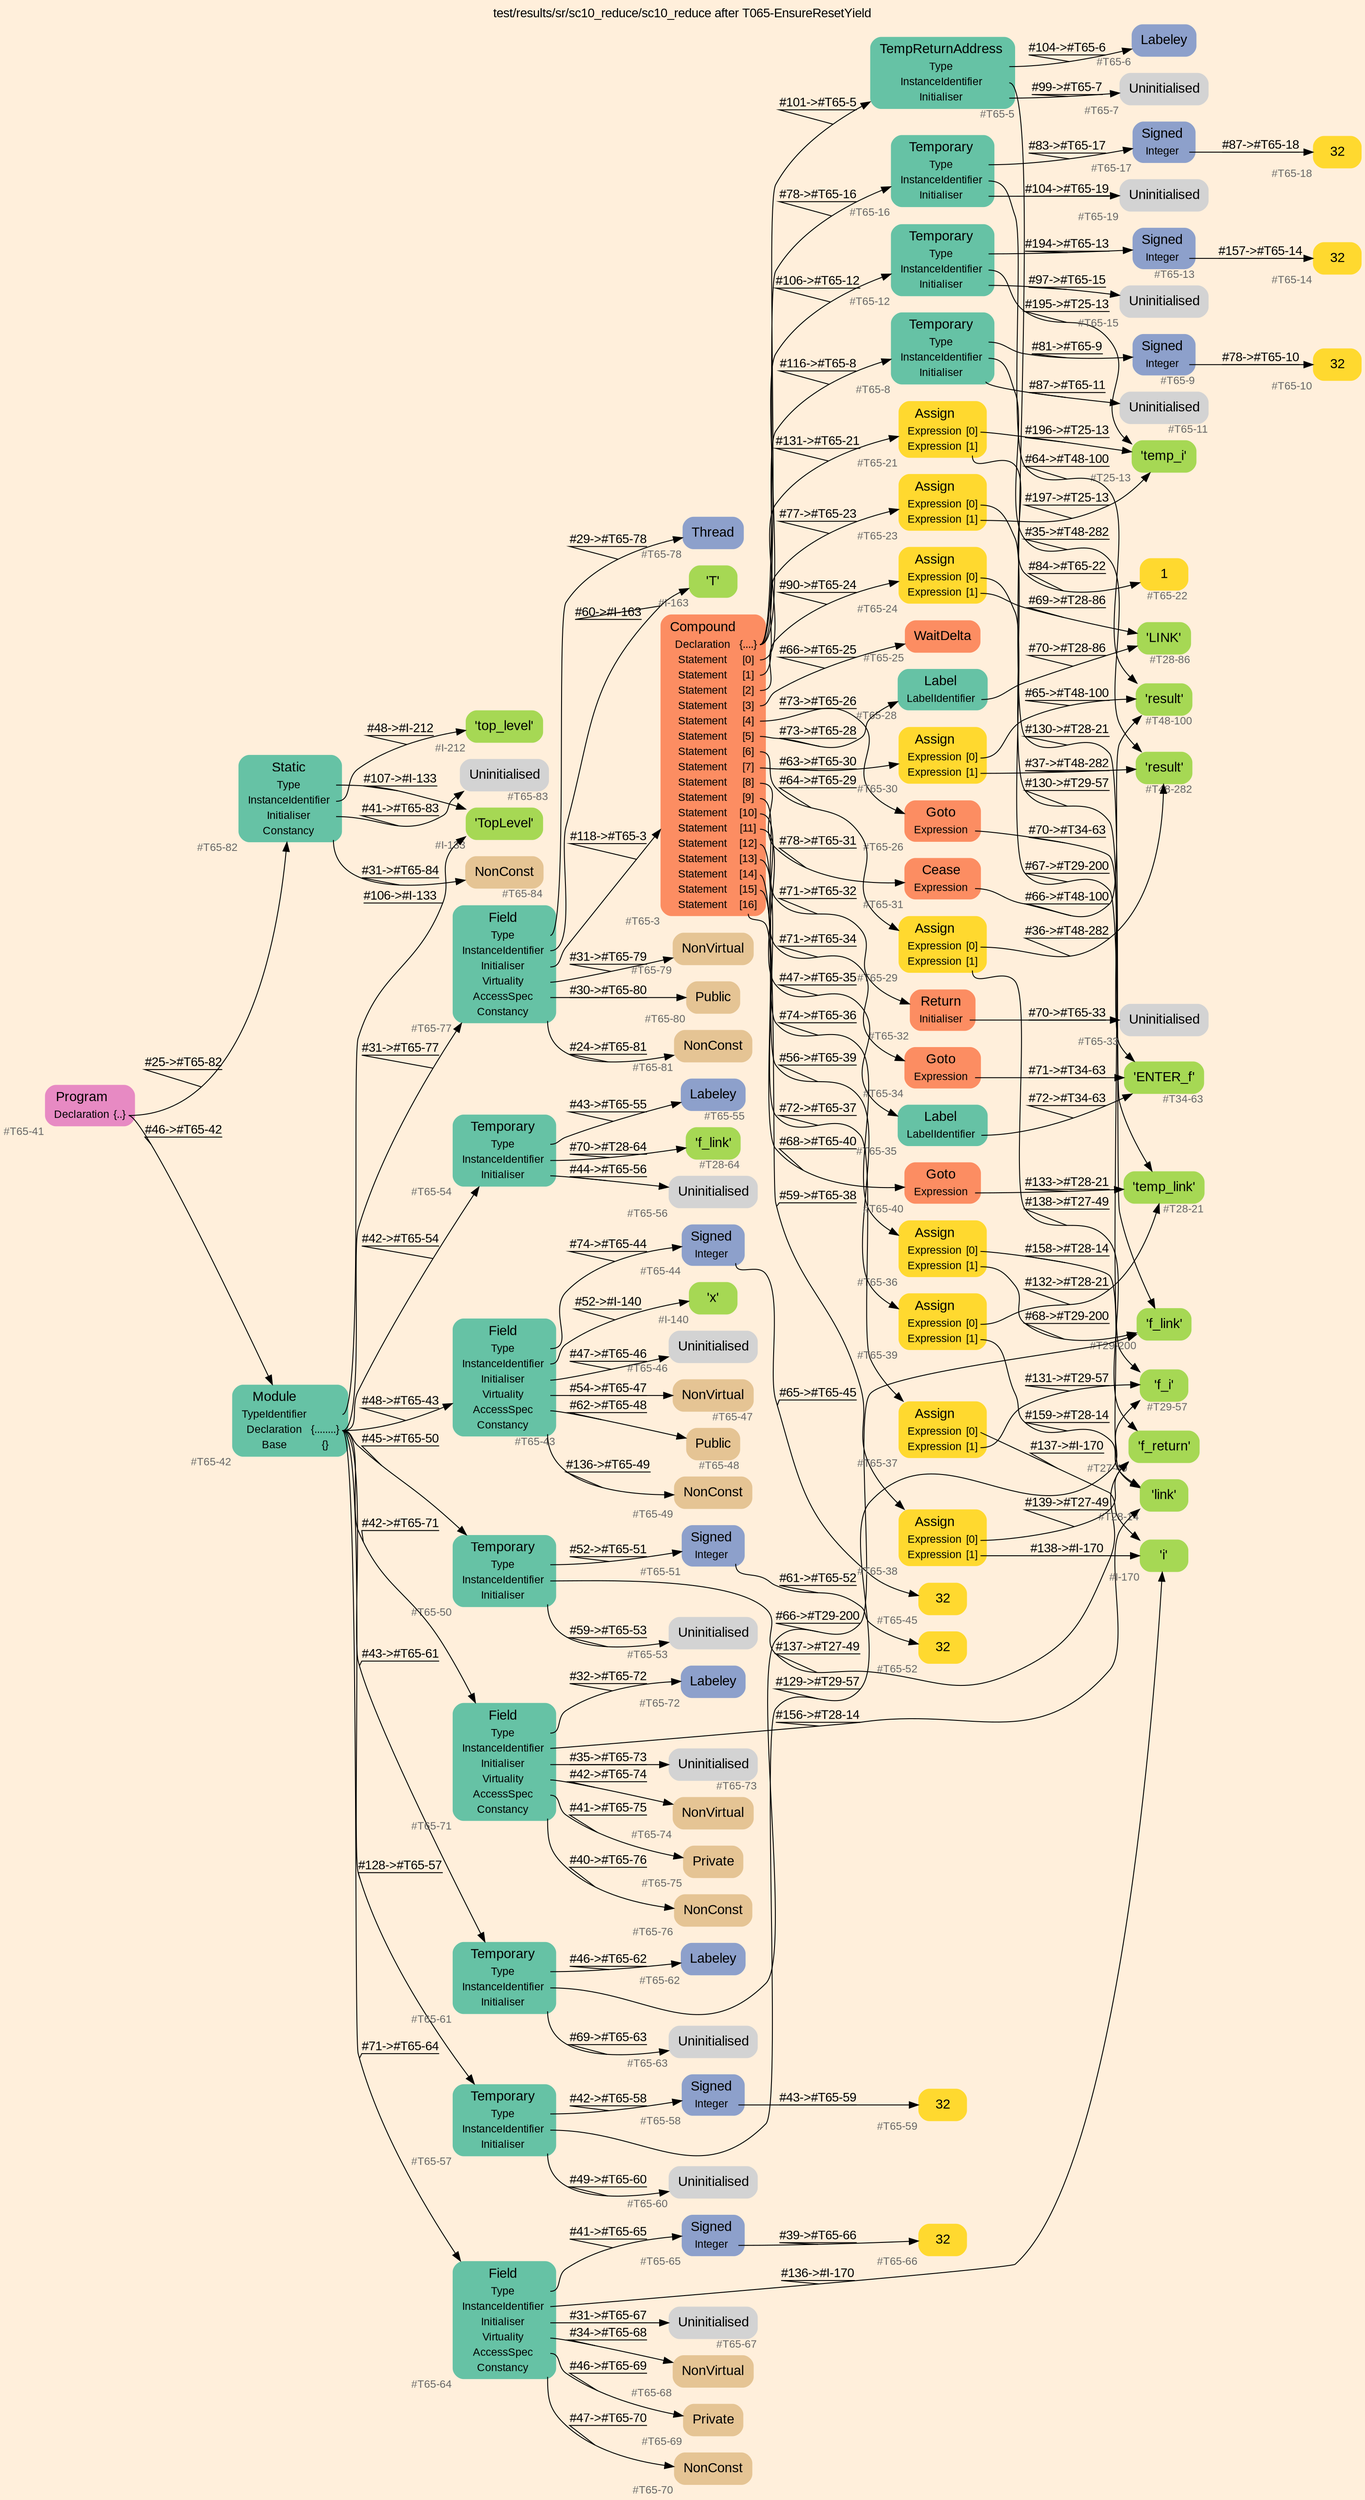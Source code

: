 digraph "test/results/sr/sc10_reduce/sc10_reduce after T065-EnsureResetYield" {
label = "test/results/sr/sc10_reduce/sc10_reduce after T065-EnsureResetYield"
labelloc = t
graph [
    rankdir = "LR"
    ranksep = 0.3
    bgcolor = antiquewhite1
    color = black
    fontcolor = black
    fontname = "Arial"
];
node [
    fontname = "Arial"
];
edge [
    fontname = "Arial"
];

// -------------------- node figure --------------------
// -------- block #T65-41 ----------
"#T65-41" [
    fillcolor = "/set28/4"
    xlabel = "#T65-41"
    fontsize = "12"
    fontcolor = grey40
    shape = "plaintext"
    label = <<TABLE BORDER="0" CELLBORDER="0" CELLSPACING="0">
     <TR><TD><FONT COLOR="black" POINT-SIZE="15">Program</FONT></TD></TR>
     <TR><TD><FONT COLOR="black" POINT-SIZE="12">Declaration</FONT></TD><TD PORT="port0"><FONT COLOR="black" POINT-SIZE="12">{..}</FONT></TD></TR>
    </TABLE>>
    style = "rounded,filled"
];

// -------- block #T65-42 ----------
"#T65-42" [
    fillcolor = "/set28/1"
    xlabel = "#T65-42"
    fontsize = "12"
    fontcolor = grey40
    shape = "plaintext"
    label = <<TABLE BORDER="0" CELLBORDER="0" CELLSPACING="0">
     <TR><TD><FONT COLOR="black" POINT-SIZE="15">Module</FONT></TD></TR>
     <TR><TD><FONT COLOR="black" POINT-SIZE="12">TypeIdentifier</FONT></TD><TD PORT="port0"></TD></TR>
     <TR><TD><FONT COLOR="black" POINT-SIZE="12">Declaration</FONT></TD><TD PORT="port1"><FONT COLOR="black" POINT-SIZE="12">{........}</FONT></TD></TR>
     <TR><TD><FONT COLOR="black" POINT-SIZE="12">Base</FONT></TD><TD PORT="port2"><FONT COLOR="black" POINT-SIZE="12">{}</FONT></TD></TR>
    </TABLE>>
    style = "rounded,filled"
];

// -------- block #I-133 ----------
"#I-133" [
    fillcolor = "/set28/5"
    xlabel = "#I-133"
    fontsize = "12"
    fontcolor = grey40
    shape = "plaintext"
    label = <<TABLE BORDER="0" CELLBORDER="0" CELLSPACING="0">
     <TR><TD><FONT COLOR="black" POINT-SIZE="15">'TopLevel'</FONT></TD></TR>
    </TABLE>>
    style = "rounded,filled"
];

// -------- block #T65-43 ----------
"#T65-43" [
    fillcolor = "/set28/1"
    xlabel = "#T65-43"
    fontsize = "12"
    fontcolor = grey40
    shape = "plaintext"
    label = <<TABLE BORDER="0" CELLBORDER="0" CELLSPACING="0">
     <TR><TD><FONT COLOR="black" POINT-SIZE="15">Field</FONT></TD></TR>
     <TR><TD><FONT COLOR="black" POINT-SIZE="12">Type</FONT></TD><TD PORT="port0"></TD></TR>
     <TR><TD><FONT COLOR="black" POINT-SIZE="12">InstanceIdentifier</FONT></TD><TD PORT="port1"></TD></TR>
     <TR><TD><FONT COLOR="black" POINT-SIZE="12">Initialiser</FONT></TD><TD PORT="port2"></TD></TR>
     <TR><TD><FONT COLOR="black" POINT-SIZE="12">Virtuality</FONT></TD><TD PORT="port3"></TD></TR>
     <TR><TD><FONT COLOR="black" POINT-SIZE="12">AccessSpec</FONT></TD><TD PORT="port4"></TD></TR>
     <TR><TD><FONT COLOR="black" POINT-SIZE="12">Constancy</FONT></TD><TD PORT="port5"></TD></TR>
    </TABLE>>
    style = "rounded,filled"
];

// -------- block #T65-44 ----------
"#T65-44" [
    fillcolor = "/set28/3"
    xlabel = "#T65-44"
    fontsize = "12"
    fontcolor = grey40
    shape = "plaintext"
    label = <<TABLE BORDER="0" CELLBORDER="0" CELLSPACING="0">
     <TR><TD><FONT COLOR="black" POINT-SIZE="15">Signed</FONT></TD></TR>
     <TR><TD><FONT COLOR="black" POINT-SIZE="12">Integer</FONT></TD><TD PORT="port0"></TD></TR>
    </TABLE>>
    style = "rounded,filled"
];

// -------- block #T65-45 ----------
"#T65-45" [
    fillcolor = "/set28/6"
    xlabel = "#T65-45"
    fontsize = "12"
    fontcolor = grey40
    shape = "plaintext"
    label = <<TABLE BORDER="0" CELLBORDER="0" CELLSPACING="0">
     <TR><TD><FONT COLOR="black" POINT-SIZE="15">32</FONT></TD></TR>
    </TABLE>>
    style = "rounded,filled"
];

// -------- block #I-140 ----------
"#I-140" [
    fillcolor = "/set28/5"
    xlabel = "#I-140"
    fontsize = "12"
    fontcolor = grey40
    shape = "plaintext"
    label = <<TABLE BORDER="0" CELLBORDER="0" CELLSPACING="0">
     <TR><TD><FONT COLOR="black" POINT-SIZE="15">'x'</FONT></TD></TR>
    </TABLE>>
    style = "rounded,filled"
];

// -------- block #T65-46 ----------
"#T65-46" [
    xlabel = "#T65-46"
    fontsize = "12"
    fontcolor = grey40
    shape = "plaintext"
    label = <<TABLE BORDER="0" CELLBORDER="0" CELLSPACING="0">
     <TR><TD><FONT COLOR="black" POINT-SIZE="15">Uninitialised</FONT></TD></TR>
    </TABLE>>
    style = "rounded,filled"
];

// -------- block #T65-47 ----------
"#T65-47" [
    fillcolor = "/set28/7"
    xlabel = "#T65-47"
    fontsize = "12"
    fontcolor = grey40
    shape = "plaintext"
    label = <<TABLE BORDER="0" CELLBORDER="0" CELLSPACING="0">
     <TR><TD><FONT COLOR="black" POINT-SIZE="15">NonVirtual</FONT></TD></TR>
    </TABLE>>
    style = "rounded,filled"
];

// -------- block #T65-48 ----------
"#T65-48" [
    fillcolor = "/set28/7"
    xlabel = "#T65-48"
    fontsize = "12"
    fontcolor = grey40
    shape = "plaintext"
    label = <<TABLE BORDER="0" CELLBORDER="0" CELLSPACING="0">
     <TR><TD><FONT COLOR="black" POINT-SIZE="15">Public</FONT></TD></TR>
    </TABLE>>
    style = "rounded,filled"
];

// -------- block #T65-49 ----------
"#T65-49" [
    fillcolor = "/set28/7"
    xlabel = "#T65-49"
    fontsize = "12"
    fontcolor = grey40
    shape = "plaintext"
    label = <<TABLE BORDER="0" CELLBORDER="0" CELLSPACING="0">
     <TR><TD><FONT COLOR="black" POINT-SIZE="15">NonConst</FONT></TD></TR>
    </TABLE>>
    style = "rounded,filled"
];

// -------- block #T65-50 ----------
"#T65-50" [
    fillcolor = "/set28/1"
    xlabel = "#T65-50"
    fontsize = "12"
    fontcolor = grey40
    shape = "plaintext"
    label = <<TABLE BORDER="0" CELLBORDER="0" CELLSPACING="0">
     <TR><TD><FONT COLOR="black" POINT-SIZE="15">Temporary</FONT></TD></TR>
     <TR><TD><FONT COLOR="black" POINT-SIZE="12">Type</FONT></TD><TD PORT="port0"></TD></TR>
     <TR><TD><FONT COLOR="black" POINT-SIZE="12">InstanceIdentifier</FONT></TD><TD PORT="port1"></TD></TR>
     <TR><TD><FONT COLOR="black" POINT-SIZE="12">Initialiser</FONT></TD><TD PORT="port2"></TD></TR>
    </TABLE>>
    style = "rounded,filled"
];

// -------- block #T65-51 ----------
"#T65-51" [
    fillcolor = "/set28/3"
    xlabel = "#T65-51"
    fontsize = "12"
    fontcolor = grey40
    shape = "plaintext"
    label = <<TABLE BORDER="0" CELLBORDER="0" CELLSPACING="0">
     <TR><TD><FONT COLOR="black" POINT-SIZE="15">Signed</FONT></TD></TR>
     <TR><TD><FONT COLOR="black" POINT-SIZE="12">Integer</FONT></TD><TD PORT="port0"></TD></TR>
    </TABLE>>
    style = "rounded,filled"
];

// -------- block #T65-52 ----------
"#T65-52" [
    fillcolor = "/set28/6"
    xlabel = "#T65-52"
    fontsize = "12"
    fontcolor = grey40
    shape = "plaintext"
    label = <<TABLE BORDER="0" CELLBORDER="0" CELLSPACING="0">
     <TR><TD><FONT COLOR="black" POINT-SIZE="15">32</FONT></TD></TR>
    </TABLE>>
    style = "rounded,filled"
];

// -------- block #T27-49 ----------
"#T27-49" [
    fillcolor = "/set28/5"
    xlabel = "#T27-49"
    fontsize = "12"
    fontcolor = grey40
    shape = "plaintext"
    label = <<TABLE BORDER="0" CELLBORDER="0" CELLSPACING="0">
     <TR><TD><FONT COLOR="black" POINT-SIZE="15">'f_return'</FONT></TD></TR>
    </TABLE>>
    style = "rounded,filled"
];

// -------- block #T65-53 ----------
"#T65-53" [
    xlabel = "#T65-53"
    fontsize = "12"
    fontcolor = grey40
    shape = "plaintext"
    label = <<TABLE BORDER="0" CELLBORDER="0" CELLSPACING="0">
     <TR><TD><FONT COLOR="black" POINT-SIZE="15">Uninitialised</FONT></TD></TR>
    </TABLE>>
    style = "rounded,filled"
];

// -------- block #T65-54 ----------
"#T65-54" [
    fillcolor = "/set28/1"
    xlabel = "#T65-54"
    fontsize = "12"
    fontcolor = grey40
    shape = "plaintext"
    label = <<TABLE BORDER="0" CELLBORDER="0" CELLSPACING="0">
     <TR><TD><FONT COLOR="black" POINT-SIZE="15">Temporary</FONT></TD></TR>
     <TR><TD><FONT COLOR="black" POINT-SIZE="12">Type</FONT></TD><TD PORT="port0"></TD></TR>
     <TR><TD><FONT COLOR="black" POINT-SIZE="12">InstanceIdentifier</FONT></TD><TD PORT="port1"></TD></TR>
     <TR><TD><FONT COLOR="black" POINT-SIZE="12">Initialiser</FONT></TD><TD PORT="port2"></TD></TR>
    </TABLE>>
    style = "rounded,filled"
];

// -------- block #T65-55 ----------
"#T65-55" [
    fillcolor = "/set28/3"
    xlabel = "#T65-55"
    fontsize = "12"
    fontcolor = grey40
    shape = "plaintext"
    label = <<TABLE BORDER="0" CELLBORDER="0" CELLSPACING="0">
     <TR><TD><FONT COLOR="black" POINT-SIZE="15">Labeley</FONT></TD></TR>
    </TABLE>>
    style = "rounded,filled"
];

// -------- block #T28-64 ----------
"#T28-64" [
    fillcolor = "/set28/5"
    xlabel = "#T28-64"
    fontsize = "12"
    fontcolor = grey40
    shape = "plaintext"
    label = <<TABLE BORDER="0" CELLBORDER="0" CELLSPACING="0">
     <TR><TD><FONT COLOR="black" POINT-SIZE="15">'f_link'</FONT></TD></TR>
    </TABLE>>
    style = "rounded,filled"
];

// -------- block #T65-56 ----------
"#T65-56" [
    xlabel = "#T65-56"
    fontsize = "12"
    fontcolor = grey40
    shape = "plaintext"
    label = <<TABLE BORDER="0" CELLBORDER="0" CELLSPACING="0">
     <TR><TD><FONT COLOR="black" POINT-SIZE="15">Uninitialised</FONT></TD></TR>
    </TABLE>>
    style = "rounded,filled"
];

// -------- block #T65-57 ----------
"#T65-57" [
    fillcolor = "/set28/1"
    xlabel = "#T65-57"
    fontsize = "12"
    fontcolor = grey40
    shape = "plaintext"
    label = <<TABLE BORDER="0" CELLBORDER="0" CELLSPACING="0">
     <TR><TD><FONT COLOR="black" POINT-SIZE="15">Temporary</FONT></TD></TR>
     <TR><TD><FONT COLOR="black" POINT-SIZE="12">Type</FONT></TD><TD PORT="port0"></TD></TR>
     <TR><TD><FONT COLOR="black" POINT-SIZE="12">InstanceIdentifier</FONT></TD><TD PORT="port1"></TD></TR>
     <TR><TD><FONT COLOR="black" POINT-SIZE="12">Initialiser</FONT></TD><TD PORT="port2"></TD></TR>
    </TABLE>>
    style = "rounded,filled"
];

// -------- block #T65-58 ----------
"#T65-58" [
    fillcolor = "/set28/3"
    xlabel = "#T65-58"
    fontsize = "12"
    fontcolor = grey40
    shape = "plaintext"
    label = <<TABLE BORDER="0" CELLBORDER="0" CELLSPACING="0">
     <TR><TD><FONT COLOR="black" POINT-SIZE="15">Signed</FONT></TD></TR>
     <TR><TD><FONT COLOR="black" POINT-SIZE="12">Integer</FONT></TD><TD PORT="port0"></TD></TR>
    </TABLE>>
    style = "rounded,filled"
];

// -------- block #T65-59 ----------
"#T65-59" [
    fillcolor = "/set28/6"
    xlabel = "#T65-59"
    fontsize = "12"
    fontcolor = grey40
    shape = "plaintext"
    label = <<TABLE BORDER="0" CELLBORDER="0" CELLSPACING="0">
     <TR><TD><FONT COLOR="black" POINT-SIZE="15">32</FONT></TD></TR>
    </TABLE>>
    style = "rounded,filled"
];

// -------- block #T29-57 ----------
"#T29-57" [
    fillcolor = "/set28/5"
    xlabel = "#T29-57"
    fontsize = "12"
    fontcolor = grey40
    shape = "plaintext"
    label = <<TABLE BORDER="0" CELLBORDER="0" CELLSPACING="0">
     <TR><TD><FONT COLOR="black" POINT-SIZE="15">'f_i'</FONT></TD></TR>
    </TABLE>>
    style = "rounded,filled"
];

// -------- block #T65-60 ----------
"#T65-60" [
    xlabel = "#T65-60"
    fontsize = "12"
    fontcolor = grey40
    shape = "plaintext"
    label = <<TABLE BORDER="0" CELLBORDER="0" CELLSPACING="0">
     <TR><TD><FONT COLOR="black" POINT-SIZE="15">Uninitialised</FONT></TD></TR>
    </TABLE>>
    style = "rounded,filled"
];

// -------- block #T65-61 ----------
"#T65-61" [
    fillcolor = "/set28/1"
    xlabel = "#T65-61"
    fontsize = "12"
    fontcolor = grey40
    shape = "plaintext"
    label = <<TABLE BORDER="0" CELLBORDER="0" CELLSPACING="0">
     <TR><TD><FONT COLOR="black" POINT-SIZE="15">Temporary</FONT></TD></TR>
     <TR><TD><FONT COLOR="black" POINT-SIZE="12">Type</FONT></TD><TD PORT="port0"></TD></TR>
     <TR><TD><FONT COLOR="black" POINT-SIZE="12">InstanceIdentifier</FONT></TD><TD PORT="port1"></TD></TR>
     <TR><TD><FONT COLOR="black" POINT-SIZE="12">Initialiser</FONT></TD><TD PORT="port2"></TD></TR>
    </TABLE>>
    style = "rounded,filled"
];

// -------- block #T65-62 ----------
"#T65-62" [
    fillcolor = "/set28/3"
    xlabel = "#T65-62"
    fontsize = "12"
    fontcolor = grey40
    shape = "plaintext"
    label = <<TABLE BORDER="0" CELLBORDER="0" CELLSPACING="0">
     <TR><TD><FONT COLOR="black" POINT-SIZE="15">Labeley</FONT></TD></TR>
    </TABLE>>
    style = "rounded,filled"
];

// -------- block #T29-200 ----------
"#T29-200" [
    fillcolor = "/set28/5"
    xlabel = "#T29-200"
    fontsize = "12"
    fontcolor = grey40
    shape = "plaintext"
    label = <<TABLE BORDER="0" CELLBORDER="0" CELLSPACING="0">
     <TR><TD><FONT COLOR="black" POINT-SIZE="15">'f_link'</FONT></TD></TR>
    </TABLE>>
    style = "rounded,filled"
];

// -------- block #T65-63 ----------
"#T65-63" [
    xlabel = "#T65-63"
    fontsize = "12"
    fontcolor = grey40
    shape = "plaintext"
    label = <<TABLE BORDER="0" CELLBORDER="0" CELLSPACING="0">
     <TR><TD><FONT COLOR="black" POINT-SIZE="15">Uninitialised</FONT></TD></TR>
    </TABLE>>
    style = "rounded,filled"
];

// -------- block #T65-64 ----------
"#T65-64" [
    fillcolor = "/set28/1"
    xlabel = "#T65-64"
    fontsize = "12"
    fontcolor = grey40
    shape = "plaintext"
    label = <<TABLE BORDER="0" CELLBORDER="0" CELLSPACING="0">
     <TR><TD><FONT COLOR="black" POINT-SIZE="15">Field</FONT></TD></TR>
     <TR><TD><FONT COLOR="black" POINT-SIZE="12">Type</FONT></TD><TD PORT="port0"></TD></TR>
     <TR><TD><FONT COLOR="black" POINT-SIZE="12">InstanceIdentifier</FONT></TD><TD PORT="port1"></TD></TR>
     <TR><TD><FONT COLOR="black" POINT-SIZE="12">Initialiser</FONT></TD><TD PORT="port2"></TD></TR>
     <TR><TD><FONT COLOR="black" POINT-SIZE="12">Virtuality</FONT></TD><TD PORT="port3"></TD></TR>
     <TR><TD><FONT COLOR="black" POINT-SIZE="12">AccessSpec</FONT></TD><TD PORT="port4"></TD></TR>
     <TR><TD><FONT COLOR="black" POINT-SIZE="12">Constancy</FONT></TD><TD PORT="port5"></TD></TR>
    </TABLE>>
    style = "rounded,filled"
];

// -------- block #T65-65 ----------
"#T65-65" [
    fillcolor = "/set28/3"
    xlabel = "#T65-65"
    fontsize = "12"
    fontcolor = grey40
    shape = "plaintext"
    label = <<TABLE BORDER="0" CELLBORDER="0" CELLSPACING="0">
     <TR><TD><FONT COLOR="black" POINT-SIZE="15">Signed</FONT></TD></TR>
     <TR><TD><FONT COLOR="black" POINT-SIZE="12">Integer</FONT></TD><TD PORT="port0"></TD></TR>
    </TABLE>>
    style = "rounded,filled"
];

// -------- block #T65-66 ----------
"#T65-66" [
    fillcolor = "/set28/6"
    xlabel = "#T65-66"
    fontsize = "12"
    fontcolor = grey40
    shape = "plaintext"
    label = <<TABLE BORDER="0" CELLBORDER="0" CELLSPACING="0">
     <TR><TD><FONT COLOR="black" POINT-SIZE="15">32</FONT></TD></TR>
    </TABLE>>
    style = "rounded,filled"
];

// -------- block #I-170 ----------
"#I-170" [
    fillcolor = "/set28/5"
    xlabel = "#I-170"
    fontsize = "12"
    fontcolor = grey40
    shape = "plaintext"
    label = <<TABLE BORDER="0" CELLBORDER="0" CELLSPACING="0">
     <TR><TD><FONT COLOR="black" POINT-SIZE="15">'i'</FONT></TD></TR>
    </TABLE>>
    style = "rounded,filled"
];

// -------- block #T65-67 ----------
"#T65-67" [
    xlabel = "#T65-67"
    fontsize = "12"
    fontcolor = grey40
    shape = "plaintext"
    label = <<TABLE BORDER="0" CELLBORDER="0" CELLSPACING="0">
     <TR><TD><FONT COLOR="black" POINT-SIZE="15">Uninitialised</FONT></TD></TR>
    </TABLE>>
    style = "rounded,filled"
];

// -------- block #T65-68 ----------
"#T65-68" [
    fillcolor = "/set28/7"
    xlabel = "#T65-68"
    fontsize = "12"
    fontcolor = grey40
    shape = "plaintext"
    label = <<TABLE BORDER="0" CELLBORDER="0" CELLSPACING="0">
     <TR><TD><FONT COLOR="black" POINT-SIZE="15">NonVirtual</FONT></TD></TR>
    </TABLE>>
    style = "rounded,filled"
];

// -------- block #T65-69 ----------
"#T65-69" [
    fillcolor = "/set28/7"
    xlabel = "#T65-69"
    fontsize = "12"
    fontcolor = grey40
    shape = "plaintext"
    label = <<TABLE BORDER="0" CELLBORDER="0" CELLSPACING="0">
     <TR><TD><FONT COLOR="black" POINT-SIZE="15">Private</FONT></TD></TR>
    </TABLE>>
    style = "rounded,filled"
];

// -------- block #T65-70 ----------
"#T65-70" [
    fillcolor = "/set28/7"
    xlabel = "#T65-70"
    fontsize = "12"
    fontcolor = grey40
    shape = "plaintext"
    label = <<TABLE BORDER="0" CELLBORDER="0" CELLSPACING="0">
     <TR><TD><FONT COLOR="black" POINT-SIZE="15">NonConst</FONT></TD></TR>
    </TABLE>>
    style = "rounded,filled"
];

// -------- block #T65-71 ----------
"#T65-71" [
    fillcolor = "/set28/1"
    xlabel = "#T65-71"
    fontsize = "12"
    fontcolor = grey40
    shape = "plaintext"
    label = <<TABLE BORDER="0" CELLBORDER="0" CELLSPACING="0">
     <TR><TD><FONT COLOR="black" POINT-SIZE="15">Field</FONT></TD></TR>
     <TR><TD><FONT COLOR="black" POINT-SIZE="12">Type</FONT></TD><TD PORT="port0"></TD></TR>
     <TR><TD><FONT COLOR="black" POINT-SIZE="12">InstanceIdentifier</FONT></TD><TD PORT="port1"></TD></TR>
     <TR><TD><FONT COLOR="black" POINT-SIZE="12">Initialiser</FONT></TD><TD PORT="port2"></TD></TR>
     <TR><TD><FONT COLOR="black" POINT-SIZE="12">Virtuality</FONT></TD><TD PORT="port3"></TD></TR>
     <TR><TD><FONT COLOR="black" POINT-SIZE="12">AccessSpec</FONT></TD><TD PORT="port4"></TD></TR>
     <TR><TD><FONT COLOR="black" POINT-SIZE="12">Constancy</FONT></TD><TD PORT="port5"></TD></TR>
    </TABLE>>
    style = "rounded,filled"
];

// -------- block #T65-72 ----------
"#T65-72" [
    fillcolor = "/set28/3"
    xlabel = "#T65-72"
    fontsize = "12"
    fontcolor = grey40
    shape = "plaintext"
    label = <<TABLE BORDER="0" CELLBORDER="0" CELLSPACING="0">
     <TR><TD><FONT COLOR="black" POINT-SIZE="15">Labeley</FONT></TD></TR>
    </TABLE>>
    style = "rounded,filled"
];

// -------- block #T28-14 ----------
"#T28-14" [
    fillcolor = "/set28/5"
    xlabel = "#T28-14"
    fontsize = "12"
    fontcolor = grey40
    shape = "plaintext"
    label = <<TABLE BORDER="0" CELLBORDER="0" CELLSPACING="0">
     <TR><TD><FONT COLOR="black" POINT-SIZE="15">'link'</FONT></TD></TR>
    </TABLE>>
    style = "rounded,filled"
];

// -------- block #T65-73 ----------
"#T65-73" [
    xlabel = "#T65-73"
    fontsize = "12"
    fontcolor = grey40
    shape = "plaintext"
    label = <<TABLE BORDER="0" CELLBORDER="0" CELLSPACING="0">
     <TR><TD><FONT COLOR="black" POINT-SIZE="15">Uninitialised</FONT></TD></TR>
    </TABLE>>
    style = "rounded,filled"
];

// -------- block #T65-74 ----------
"#T65-74" [
    fillcolor = "/set28/7"
    xlabel = "#T65-74"
    fontsize = "12"
    fontcolor = grey40
    shape = "plaintext"
    label = <<TABLE BORDER="0" CELLBORDER="0" CELLSPACING="0">
     <TR><TD><FONT COLOR="black" POINT-SIZE="15">NonVirtual</FONT></TD></TR>
    </TABLE>>
    style = "rounded,filled"
];

// -------- block #T65-75 ----------
"#T65-75" [
    fillcolor = "/set28/7"
    xlabel = "#T65-75"
    fontsize = "12"
    fontcolor = grey40
    shape = "plaintext"
    label = <<TABLE BORDER="0" CELLBORDER="0" CELLSPACING="0">
     <TR><TD><FONT COLOR="black" POINT-SIZE="15">Private</FONT></TD></TR>
    </TABLE>>
    style = "rounded,filled"
];

// -------- block #T65-76 ----------
"#T65-76" [
    fillcolor = "/set28/7"
    xlabel = "#T65-76"
    fontsize = "12"
    fontcolor = grey40
    shape = "plaintext"
    label = <<TABLE BORDER="0" CELLBORDER="0" CELLSPACING="0">
     <TR><TD><FONT COLOR="black" POINT-SIZE="15">NonConst</FONT></TD></TR>
    </TABLE>>
    style = "rounded,filled"
];

// -------- block #T65-77 ----------
"#T65-77" [
    fillcolor = "/set28/1"
    xlabel = "#T65-77"
    fontsize = "12"
    fontcolor = grey40
    shape = "plaintext"
    label = <<TABLE BORDER="0" CELLBORDER="0" CELLSPACING="0">
     <TR><TD><FONT COLOR="black" POINT-SIZE="15">Field</FONT></TD></TR>
     <TR><TD><FONT COLOR="black" POINT-SIZE="12">Type</FONT></TD><TD PORT="port0"></TD></TR>
     <TR><TD><FONT COLOR="black" POINT-SIZE="12">InstanceIdentifier</FONT></TD><TD PORT="port1"></TD></TR>
     <TR><TD><FONT COLOR="black" POINT-SIZE="12">Initialiser</FONT></TD><TD PORT="port2"></TD></TR>
     <TR><TD><FONT COLOR="black" POINT-SIZE="12">Virtuality</FONT></TD><TD PORT="port3"></TD></TR>
     <TR><TD><FONT COLOR="black" POINT-SIZE="12">AccessSpec</FONT></TD><TD PORT="port4"></TD></TR>
     <TR><TD><FONT COLOR="black" POINT-SIZE="12">Constancy</FONT></TD><TD PORT="port5"></TD></TR>
    </TABLE>>
    style = "rounded,filled"
];

// -------- block #T65-78 ----------
"#T65-78" [
    fillcolor = "/set28/3"
    xlabel = "#T65-78"
    fontsize = "12"
    fontcolor = grey40
    shape = "plaintext"
    label = <<TABLE BORDER="0" CELLBORDER="0" CELLSPACING="0">
     <TR><TD><FONT COLOR="black" POINT-SIZE="15">Thread</FONT></TD></TR>
    </TABLE>>
    style = "rounded,filled"
];

// -------- block #I-163 ----------
"#I-163" [
    fillcolor = "/set28/5"
    xlabel = "#I-163"
    fontsize = "12"
    fontcolor = grey40
    shape = "plaintext"
    label = <<TABLE BORDER="0" CELLBORDER="0" CELLSPACING="0">
     <TR><TD><FONT COLOR="black" POINT-SIZE="15">'T'</FONT></TD></TR>
    </TABLE>>
    style = "rounded,filled"
];

// -------- block #T65-3 ----------
"#T65-3" [
    fillcolor = "/set28/2"
    xlabel = "#T65-3"
    fontsize = "12"
    fontcolor = grey40
    shape = "plaintext"
    label = <<TABLE BORDER="0" CELLBORDER="0" CELLSPACING="0">
     <TR><TD><FONT COLOR="black" POINT-SIZE="15">Compound</FONT></TD></TR>
     <TR><TD><FONT COLOR="black" POINT-SIZE="12">Declaration</FONT></TD><TD PORT="port0"><FONT COLOR="black" POINT-SIZE="12">{....}</FONT></TD></TR>
     <TR><TD><FONT COLOR="black" POINT-SIZE="12">Statement</FONT></TD><TD PORT="port1"><FONT COLOR="black" POINT-SIZE="12">[0]</FONT></TD></TR>
     <TR><TD><FONT COLOR="black" POINT-SIZE="12">Statement</FONT></TD><TD PORT="port2"><FONT COLOR="black" POINT-SIZE="12">[1]</FONT></TD></TR>
     <TR><TD><FONT COLOR="black" POINT-SIZE="12">Statement</FONT></TD><TD PORT="port3"><FONT COLOR="black" POINT-SIZE="12">[2]</FONT></TD></TR>
     <TR><TD><FONT COLOR="black" POINT-SIZE="12">Statement</FONT></TD><TD PORT="port4"><FONT COLOR="black" POINT-SIZE="12">[3]</FONT></TD></TR>
     <TR><TD><FONT COLOR="black" POINT-SIZE="12">Statement</FONT></TD><TD PORT="port5"><FONT COLOR="black" POINT-SIZE="12">[4]</FONT></TD></TR>
     <TR><TD><FONT COLOR="black" POINT-SIZE="12">Statement</FONT></TD><TD PORT="port6"><FONT COLOR="black" POINT-SIZE="12">[5]</FONT></TD></TR>
     <TR><TD><FONT COLOR="black" POINT-SIZE="12">Statement</FONT></TD><TD PORT="port7"><FONT COLOR="black" POINT-SIZE="12">[6]</FONT></TD></TR>
     <TR><TD><FONT COLOR="black" POINT-SIZE="12">Statement</FONT></TD><TD PORT="port8"><FONT COLOR="black" POINT-SIZE="12">[7]</FONT></TD></TR>
     <TR><TD><FONT COLOR="black" POINT-SIZE="12">Statement</FONT></TD><TD PORT="port9"><FONT COLOR="black" POINT-SIZE="12">[8]</FONT></TD></TR>
     <TR><TD><FONT COLOR="black" POINT-SIZE="12">Statement</FONT></TD><TD PORT="port10"><FONT COLOR="black" POINT-SIZE="12">[9]</FONT></TD></TR>
     <TR><TD><FONT COLOR="black" POINT-SIZE="12">Statement</FONT></TD><TD PORT="port11"><FONT COLOR="black" POINT-SIZE="12">[10]</FONT></TD></TR>
     <TR><TD><FONT COLOR="black" POINT-SIZE="12">Statement</FONT></TD><TD PORT="port12"><FONT COLOR="black" POINT-SIZE="12">[11]</FONT></TD></TR>
     <TR><TD><FONT COLOR="black" POINT-SIZE="12">Statement</FONT></TD><TD PORT="port13"><FONT COLOR="black" POINT-SIZE="12">[12]</FONT></TD></TR>
     <TR><TD><FONT COLOR="black" POINT-SIZE="12">Statement</FONT></TD><TD PORT="port14"><FONT COLOR="black" POINT-SIZE="12">[13]</FONT></TD></TR>
     <TR><TD><FONT COLOR="black" POINT-SIZE="12">Statement</FONT></TD><TD PORT="port15"><FONT COLOR="black" POINT-SIZE="12">[14]</FONT></TD></TR>
     <TR><TD><FONT COLOR="black" POINT-SIZE="12">Statement</FONT></TD><TD PORT="port16"><FONT COLOR="black" POINT-SIZE="12">[15]</FONT></TD></TR>
     <TR><TD><FONT COLOR="black" POINT-SIZE="12">Statement</FONT></TD><TD PORT="port17"><FONT COLOR="black" POINT-SIZE="12">[16]</FONT></TD></TR>
    </TABLE>>
    style = "rounded,filled"
];

// -------- block #T65-5 ----------
"#T65-5" [
    fillcolor = "/set28/1"
    xlabel = "#T65-5"
    fontsize = "12"
    fontcolor = grey40
    shape = "plaintext"
    label = <<TABLE BORDER="0" CELLBORDER="0" CELLSPACING="0">
     <TR><TD><FONT COLOR="black" POINT-SIZE="15">TempReturnAddress</FONT></TD></TR>
     <TR><TD><FONT COLOR="black" POINT-SIZE="12">Type</FONT></TD><TD PORT="port0"></TD></TR>
     <TR><TD><FONT COLOR="black" POINT-SIZE="12">InstanceIdentifier</FONT></TD><TD PORT="port1"></TD></TR>
     <TR><TD><FONT COLOR="black" POINT-SIZE="12">Initialiser</FONT></TD><TD PORT="port2"></TD></TR>
    </TABLE>>
    style = "rounded,filled"
];

// -------- block #T65-6 ----------
"#T65-6" [
    fillcolor = "/set28/3"
    xlabel = "#T65-6"
    fontsize = "12"
    fontcolor = grey40
    shape = "plaintext"
    label = <<TABLE BORDER="0" CELLBORDER="0" CELLSPACING="0">
     <TR><TD><FONT COLOR="black" POINT-SIZE="15">Labeley</FONT></TD></TR>
    </TABLE>>
    style = "rounded,filled"
];

// -------- block #T28-21 ----------
"#T28-21" [
    fillcolor = "/set28/5"
    xlabel = "#T28-21"
    fontsize = "12"
    fontcolor = grey40
    shape = "plaintext"
    label = <<TABLE BORDER="0" CELLBORDER="0" CELLSPACING="0">
     <TR><TD><FONT COLOR="black" POINT-SIZE="15">'temp_link'</FONT></TD></TR>
    </TABLE>>
    style = "rounded,filled"
];

// -------- block #T65-7 ----------
"#T65-7" [
    xlabel = "#T65-7"
    fontsize = "12"
    fontcolor = grey40
    shape = "plaintext"
    label = <<TABLE BORDER="0" CELLBORDER="0" CELLSPACING="0">
     <TR><TD><FONT COLOR="black" POINT-SIZE="15">Uninitialised</FONT></TD></TR>
    </TABLE>>
    style = "rounded,filled"
];

// -------- block #T65-8 ----------
"#T65-8" [
    fillcolor = "/set28/1"
    xlabel = "#T65-8"
    fontsize = "12"
    fontcolor = grey40
    shape = "plaintext"
    label = <<TABLE BORDER="0" CELLBORDER="0" CELLSPACING="0">
     <TR><TD><FONT COLOR="black" POINT-SIZE="15">Temporary</FONT></TD></TR>
     <TR><TD><FONT COLOR="black" POINT-SIZE="12">Type</FONT></TD><TD PORT="port0"></TD></TR>
     <TR><TD><FONT COLOR="black" POINT-SIZE="12">InstanceIdentifier</FONT></TD><TD PORT="port1"></TD></TR>
     <TR><TD><FONT COLOR="black" POINT-SIZE="12">Initialiser</FONT></TD><TD PORT="port2"></TD></TR>
    </TABLE>>
    style = "rounded,filled"
];

// -------- block #T65-9 ----------
"#T65-9" [
    fillcolor = "/set28/3"
    xlabel = "#T65-9"
    fontsize = "12"
    fontcolor = grey40
    shape = "plaintext"
    label = <<TABLE BORDER="0" CELLBORDER="0" CELLSPACING="0">
     <TR><TD><FONT COLOR="black" POINT-SIZE="15">Signed</FONT></TD></TR>
     <TR><TD><FONT COLOR="black" POINT-SIZE="12">Integer</FONT></TD><TD PORT="port0"></TD></TR>
    </TABLE>>
    style = "rounded,filled"
];

// -------- block #T65-10 ----------
"#T65-10" [
    fillcolor = "/set28/6"
    xlabel = "#T65-10"
    fontsize = "12"
    fontcolor = grey40
    shape = "plaintext"
    label = <<TABLE BORDER="0" CELLBORDER="0" CELLSPACING="0">
     <TR><TD><FONT COLOR="black" POINT-SIZE="15">32</FONT></TD></TR>
    </TABLE>>
    style = "rounded,filled"
];

// -------- block #T48-282 ----------
"#T48-282" [
    fillcolor = "/set28/5"
    xlabel = "#T48-282"
    fontsize = "12"
    fontcolor = grey40
    shape = "plaintext"
    label = <<TABLE BORDER="0" CELLBORDER="0" CELLSPACING="0">
     <TR><TD><FONT COLOR="black" POINT-SIZE="15">'result'</FONT></TD></TR>
    </TABLE>>
    style = "rounded,filled"
];

// -------- block #T65-11 ----------
"#T65-11" [
    xlabel = "#T65-11"
    fontsize = "12"
    fontcolor = grey40
    shape = "plaintext"
    label = <<TABLE BORDER="0" CELLBORDER="0" CELLSPACING="0">
     <TR><TD><FONT COLOR="black" POINT-SIZE="15">Uninitialised</FONT></TD></TR>
    </TABLE>>
    style = "rounded,filled"
];

// -------- block #T65-12 ----------
"#T65-12" [
    fillcolor = "/set28/1"
    xlabel = "#T65-12"
    fontsize = "12"
    fontcolor = grey40
    shape = "plaintext"
    label = <<TABLE BORDER="0" CELLBORDER="0" CELLSPACING="0">
     <TR><TD><FONT COLOR="black" POINT-SIZE="15">Temporary</FONT></TD></TR>
     <TR><TD><FONT COLOR="black" POINT-SIZE="12">Type</FONT></TD><TD PORT="port0"></TD></TR>
     <TR><TD><FONT COLOR="black" POINT-SIZE="12">InstanceIdentifier</FONT></TD><TD PORT="port1"></TD></TR>
     <TR><TD><FONT COLOR="black" POINT-SIZE="12">Initialiser</FONT></TD><TD PORT="port2"></TD></TR>
    </TABLE>>
    style = "rounded,filled"
];

// -------- block #T65-13 ----------
"#T65-13" [
    fillcolor = "/set28/3"
    xlabel = "#T65-13"
    fontsize = "12"
    fontcolor = grey40
    shape = "plaintext"
    label = <<TABLE BORDER="0" CELLBORDER="0" CELLSPACING="0">
     <TR><TD><FONT COLOR="black" POINT-SIZE="15">Signed</FONT></TD></TR>
     <TR><TD><FONT COLOR="black" POINT-SIZE="12">Integer</FONT></TD><TD PORT="port0"></TD></TR>
    </TABLE>>
    style = "rounded,filled"
];

// -------- block #T65-14 ----------
"#T65-14" [
    fillcolor = "/set28/6"
    xlabel = "#T65-14"
    fontsize = "12"
    fontcolor = grey40
    shape = "plaintext"
    label = <<TABLE BORDER="0" CELLBORDER="0" CELLSPACING="0">
     <TR><TD><FONT COLOR="black" POINT-SIZE="15">32</FONT></TD></TR>
    </TABLE>>
    style = "rounded,filled"
];

// -------- block #T25-13 ----------
"#T25-13" [
    fillcolor = "/set28/5"
    xlabel = "#T25-13"
    fontsize = "12"
    fontcolor = grey40
    shape = "plaintext"
    label = <<TABLE BORDER="0" CELLBORDER="0" CELLSPACING="0">
     <TR><TD><FONT COLOR="black" POINT-SIZE="15">'temp_i'</FONT></TD></TR>
    </TABLE>>
    style = "rounded,filled"
];

// -------- block #T65-15 ----------
"#T65-15" [
    xlabel = "#T65-15"
    fontsize = "12"
    fontcolor = grey40
    shape = "plaintext"
    label = <<TABLE BORDER="0" CELLBORDER="0" CELLSPACING="0">
     <TR><TD><FONT COLOR="black" POINT-SIZE="15">Uninitialised</FONT></TD></TR>
    </TABLE>>
    style = "rounded,filled"
];

// -------- block #T65-16 ----------
"#T65-16" [
    fillcolor = "/set28/1"
    xlabel = "#T65-16"
    fontsize = "12"
    fontcolor = grey40
    shape = "plaintext"
    label = <<TABLE BORDER="0" CELLBORDER="0" CELLSPACING="0">
     <TR><TD><FONT COLOR="black" POINT-SIZE="15">Temporary</FONT></TD></TR>
     <TR><TD><FONT COLOR="black" POINT-SIZE="12">Type</FONT></TD><TD PORT="port0"></TD></TR>
     <TR><TD><FONT COLOR="black" POINT-SIZE="12">InstanceIdentifier</FONT></TD><TD PORT="port1"></TD></TR>
     <TR><TD><FONT COLOR="black" POINT-SIZE="12">Initialiser</FONT></TD><TD PORT="port2"></TD></TR>
    </TABLE>>
    style = "rounded,filled"
];

// -------- block #T65-17 ----------
"#T65-17" [
    fillcolor = "/set28/3"
    xlabel = "#T65-17"
    fontsize = "12"
    fontcolor = grey40
    shape = "plaintext"
    label = <<TABLE BORDER="0" CELLBORDER="0" CELLSPACING="0">
     <TR><TD><FONT COLOR="black" POINT-SIZE="15">Signed</FONT></TD></TR>
     <TR><TD><FONT COLOR="black" POINT-SIZE="12">Integer</FONT></TD><TD PORT="port0"></TD></TR>
    </TABLE>>
    style = "rounded,filled"
];

// -------- block #T65-18 ----------
"#T65-18" [
    fillcolor = "/set28/6"
    xlabel = "#T65-18"
    fontsize = "12"
    fontcolor = grey40
    shape = "plaintext"
    label = <<TABLE BORDER="0" CELLBORDER="0" CELLSPACING="0">
     <TR><TD><FONT COLOR="black" POINT-SIZE="15">32</FONT></TD></TR>
    </TABLE>>
    style = "rounded,filled"
];

// -------- block #T48-100 ----------
"#T48-100" [
    fillcolor = "/set28/5"
    xlabel = "#T48-100"
    fontsize = "12"
    fontcolor = grey40
    shape = "plaintext"
    label = <<TABLE BORDER="0" CELLBORDER="0" CELLSPACING="0">
     <TR><TD><FONT COLOR="black" POINT-SIZE="15">'result'</FONT></TD></TR>
    </TABLE>>
    style = "rounded,filled"
];

// -------- block #T65-19 ----------
"#T65-19" [
    xlabel = "#T65-19"
    fontsize = "12"
    fontcolor = grey40
    shape = "plaintext"
    label = <<TABLE BORDER="0" CELLBORDER="0" CELLSPACING="0">
     <TR><TD><FONT COLOR="black" POINT-SIZE="15">Uninitialised</FONT></TD></TR>
    </TABLE>>
    style = "rounded,filled"
];

// -------- block #T65-21 ----------
"#T65-21" [
    fillcolor = "/set28/6"
    xlabel = "#T65-21"
    fontsize = "12"
    fontcolor = grey40
    shape = "plaintext"
    label = <<TABLE BORDER="0" CELLBORDER="0" CELLSPACING="0">
     <TR><TD><FONT COLOR="black" POINT-SIZE="15">Assign</FONT></TD></TR>
     <TR><TD><FONT COLOR="black" POINT-SIZE="12">Expression</FONT></TD><TD PORT="port0"><FONT COLOR="black" POINT-SIZE="12">[0]</FONT></TD></TR>
     <TR><TD><FONT COLOR="black" POINT-SIZE="12">Expression</FONT></TD><TD PORT="port1"><FONT COLOR="black" POINT-SIZE="12">[1]</FONT></TD></TR>
    </TABLE>>
    style = "rounded,filled"
];

// -------- block #T65-22 ----------
"#T65-22" [
    fillcolor = "/set28/6"
    xlabel = "#T65-22"
    fontsize = "12"
    fontcolor = grey40
    shape = "plaintext"
    label = <<TABLE BORDER="0" CELLBORDER="0" CELLSPACING="0">
     <TR><TD><FONT COLOR="black" POINT-SIZE="15">1</FONT></TD></TR>
    </TABLE>>
    style = "rounded,filled"
];

// -------- block #T65-23 ----------
"#T65-23" [
    fillcolor = "/set28/6"
    xlabel = "#T65-23"
    fontsize = "12"
    fontcolor = grey40
    shape = "plaintext"
    label = <<TABLE BORDER="0" CELLBORDER="0" CELLSPACING="0">
     <TR><TD><FONT COLOR="black" POINT-SIZE="15">Assign</FONT></TD></TR>
     <TR><TD><FONT COLOR="black" POINT-SIZE="12">Expression</FONT></TD><TD PORT="port0"><FONT COLOR="black" POINT-SIZE="12">[0]</FONT></TD></TR>
     <TR><TD><FONT COLOR="black" POINT-SIZE="12">Expression</FONT></TD><TD PORT="port1"><FONT COLOR="black" POINT-SIZE="12">[1]</FONT></TD></TR>
    </TABLE>>
    style = "rounded,filled"
];

// -------- block #T65-24 ----------
"#T65-24" [
    fillcolor = "/set28/6"
    xlabel = "#T65-24"
    fontsize = "12"
    fontcolor = grey40
    shape = "plaintext"
    label = <<TABLE BORDER="0" CELLBORDER="0" CELLSPACING="0">
     <TR><TD><FONT COLOR="black" POINT-SIZE="15">Assign</FONT></TD></TR>
     <TR><TD><FONT COLOR="black" POINT-SIZE="12">Expression</FONT></TD><TD PORT="port0"><FONT COLOR="black" POINT-SIZE="12">[0]</FONT></TD></TR>
     <TR><TD><FONT COLOR="black" POINT-SIZE="12">Expression</FONT></TD><TD PORT="port1"><FONT COLOR="black" POINT-SIZE="12">[1]</FONT></TD></TR>
    </TABLE>>
    style = "rounded,filled"
];

// -------- block #T28-86 ----------
"#T28-86" [
    fillcolor = "/set28/5"
    xlabel = "#T28-86"
    fontsize = "12"
    fontcolor = grey40
    shape = "plaintext"
    label = <<TABLE BORDER="0" CELLBORDER="0" CELLSPACING="0">
     <TR><TD><FONT COLOR="black" POINT-SIZE="15">'LINK'</FONT></TD></TR>
    </TABLE>>
    style = "rounded,filled"
];

// -------- block #T65-25 ----------
"#T65-25" [
    fillcolor = "/set28/2"
    xlabel = "#T65-25"
    fontsize = "12"
    fontcolor = grey40
    shape = "plaintext"
    label = <<TABLE BORDER="0" CELLBORDER="0" CELLSPACING="0">
     <TR><TD><FONT COLOR="black" POINT-SIZE="15">WaitDelta</FONT></TD></TR>
    </TABLE>>
    style = "rounded,filled"
];

// -------- block #T65-26 ----------
"#T65-26" [
    fillcolor = "/set28/2"
    xlabel = "#T65-26"
    fontsize = "12"
    fontcolor = grey40
    shape = "plaintext"
    label = <<TABLE BORDER="0" CELLBORDER="0" CELLSPACING="0">
     <TR><TD><FONT COLOR="black" POINT-SIZE="15">Goto</FONT></TD></TR>
     <TR><TD><FONT COLOR="black" POINT-SIZE="12">Expression</FONT></TD><TD PORT="port0"></TD></TR>
    </TABLE>>
    style = "rounded,filled"
];

// -------- block #T34-63 ----------
"#T34-63" [
    fillcolor = "/set28/5"
    xlabel = "#T34-63"
    fontsize = "12"
    fontcolor = grey40
    shape = "plaintext"
    label = <<TABLE BORDER="0" CELLBORDER="0" CELLSPACING="0">
     <TR><TD><FONT COLOR="black" POINT-SIZE="15">'ENTER_f'</FONT></TD></TR>
    </TABLE>>
    style = "rounded,filled"
];

// -------- block #T65-28 ----------
"#T65-28" [
    fillcolor = "/set28/1"
    xlabel = "#T65-28"
    fontsize = "12"
    fontcolor = grey40
    shape = "plaintext"
    label = <<TABLE BORDER="0" CELLBORDER="0" CELLSPACING="0">
     <TR><TD><FONT COLOR="black" POINT-SIZE="15">Label</FONT></TD></TR>
     <TR><TD><FONT COLOR="black" POINT-SIZE="12">LabelIdentifier</FONT></TD><TD PORT="port0"></TD></TR>
    </TABLE>>
    style = "rounded,filled"
];

// -------- block #T65-29 ----------
"#T65-29" [
    fillcolor = "/set28/6"
    xlabel = "#T65-29"
    fontsize = "12"
    fontcolor = grey40
    shape = "plaintext"
    label = <<TABLE BORDER="0" CELLBORDER="0" CELLSPACING="0">
     <TR><TD><FONT COLOR="black" POINT-SIZE="15">Assign</FONT></TD></TR>
     <TR><TD><FONT COLOR="black" POINT-SIZE="12">Expression</FONT></TD><TD PORT="port0"><FONT COLOR="black" POINT-SIZE="12">[0]</FONT></TD></TR>
     <TR><TD><FONT COLOR="black" POINT-SIZE="12">Expression</FONT></TD><TD PORT="port1"><FONT COLOR="black" POINT-SIZE="12">[1]</FONT></TD></TR>
    </TABLE>>
    style = "rounded,filled"
];

// -------- block #T65-30 ----------
"#T65-30" [
    fillcolor = "/set28/6"
    xlabel = "#T65-30"
    fontsize = "12"
    fontcolor = grey40
    shape = "plaintext"
    label = <<TABLE BORDER="0" CELLBORDER="0" CELLSPACING="0">
     <TR><TD><FONT COLOR="black" POINT-SIZE="15">Assign</FONT></TD></TR>
     <TR><TD><FONT COLOR="black" POINT-SIZE="12">Expression</FONT></TD><TD PORT="port0"><FONT COLOR="black" POINT-SIZE="12">[0]</FONT></TD></TR>
     <TR><TD><FONT COLOR="black" POINT-SIZE="12">Expression</FONT></TD><TD PORT="port1"><FONT COLOR="black" POINT-SIZE="12">[1]</FONT></TD></TR>
    </TABLE>>
    style = "rounded,filled"
];

// -------- block #T65-31 ----------
"#T65-31" [
    fillcolor = "/set28/2"
    xlabel = "#T65-31"
    fontsize = "12"
    fontcolor = grey40
    shape = "plaintext"
    label = <<TABLE BORDER="0" CELLBORDER="0" CELLSPACING="0">
     <TR><TD><FONT COLOR="black" POINT-SIZE="15">Cease</FONT></TD></TR>
     <TR><TD><FONT COLOR="black" POINT-SIZE="12">Expression</FONT></TD><TD PORT="port0"></TD></TR>
    </TABLE>>
    style = "rounded,filled"
];

// -------- block #T65-32 ----------
"#T65-32" [
    fillcolor = "/set28/2"
    xlabel = "#T65-32"
    fontsize = "12"
    fontcolor = grey40
    shape = "plaintext"
    label = <<TABLE BORDER="0" CELLBORDER="0" CELLSPACING="0">
     <TR><TD><FONT COLOR="black" POINT-SIZE="15">Return</FONT></TD></TR>
     <TR><TD><FONT COLOR="black" POINT-SIZE="12">Initialiser</FONT></TD><TD PORT="port0"></TD></TR>
    </TABLE>>
    style = "rounded,filled"
];

// -------- block #T65-33 ----------
"#T65-33" [
    xlabel = "#T65-33"
    fontsize = "12"
    fontcolor = grey40
    shape = "plaintext"
    label = <<TABLE BORDER="0" CELLBORDER="0" CELLSPACING="0">
     <TR><TD><FONT COLOR="black" POINT-SIZE="15">Uninitialised</FONT></TD></TR>
    </TABLE>>
    style = "rounded,filled"
];

// -------- block #T65-34 ----------
"#T65-34" [
    fillcolor = "/set28/2"
    xlabel = "#T65-34"
    fontsize = "12"
    fontcolor = grey40
    shape = "plaintext"
    label = <<TABLE BORDER="0" CELLBORDER="0" CELLSPACING="0">
     <TR><TD><FONT COLOR="black" POINT-SIZE="15">Goto</FONT></TD></TR>
     <TR><TD><FONT COLOR="black" POINT-SIZE="12">Expression</FONT></TD><TD PORT="port0"></TD></TR>
    </TABLE>>
    style = "rounded,filled"
];

// -------- block #T65-35 ----------
"#T65-35" [
    fillcolor = "/set28/1"
    xlabel = "#T65-35"
    fontsize = "12"
    fontcolor = grey40
    shape = "plaintext"
    label = <<TABLE BORDER="0" CELLBORDER="0" CELLSPACING="0">
     <TR><TD><FONT COLOR="black" POINT-SIZE="15">Label</FONT></TD></TR>
     <TR><TD><FONT COLOR="black" POINT-SIZE="12">LabelIdentifier</FONT></TD><TD PORT="port0"></TD></TR>
    </TABLE>>
    style = "rounded,filled"
];

// -------- block #T65-36 ----------
"#T65-36" [
    fillcolor = "/set28/6"
    xlabel = "#T65-36"
    fontsize = "12"
    fontcolor = grey40
    shape = "plaintext"
    label = <<TABLE BORDER="0" CELLBORDER="0" CELLSPACING="0">
     <TR><TD><FONT COLOR="black" POINT-SIZE="15">Assign</FONT></TD></TR>
     <TR><TD><FONT COLOR="black" POINT-SIZE="12">Expression</FONT></TD><TD PORT="port0"><FONT COLOR="black" POINT-SIZE="12">[0]</FONT></TD></TR>
     <TR><TD><FONT COLOR="black" POINT-SIZE="12">Expression</FONT></TD><TD PORT="port1"><FONT COLOR="black" POINT-SIZE="12">[1]</FONT></TD></TR>
    </TABLE>>
    style = "rounded,filled"
];

// -------- block #T65-37 ----------
"#T65-37" [
    fillcolor = "/set28/6"
    xlabel = "#T65-37"
    fontsize = "12"
    fontcolor = grey40
    shape = "plaintext"
    label = <<TABLE BORDER="0" CELLBORDER="0" CELLSPACING="0">
     <TR><TD><FONT COLOR="black" POINT-SIZE="15">Assign</FONT></TD></TR>
     <TR><TD><FONT COLOR="black" POINT-SIZE="12">Expression</FONT></TD><TD PORT="port0"><FONT COLOR="black" POINT-SIZE="12">[0]</FONT></TD></TR>
     <TR><TD><FONT COLOR="black" POINT-SIZE="12">Expression</FONT></TD><TD PORT="port1"><FONT COLOR="black" POINT-SIZE="12">[1]</FONT></TD></TR>
    </TABLE>>
    style = "rounded,filled"
];

// -------- block #T65-38 ----------
"#T65-38" [
    fillcolor = "/set28/6"
    xlabel = "#T65-38"
    fontsize = "12"
    fontcolor = grey40
    shape = "plaintext"
    label = <<TABLE BORDER="0" CELLBORDER="0" CELLSPACING="0">
     <TR><TD><FONT COLOR="black" POINT-SIZE="15">Assign</FONT></TD></TR>
     <TR><TD><FONT COLOR="black" POINT-SIZE="12">Expression</FONT></TD><TD PORT="port0"><FONT COLOR="black" POINT-SIZE="12">[0]</FONT></TD></TR>
     <TR><TD><FONT COLOR="black" POINT-SIZE="12">Expression</FONT></TD><TD PORT="port1"><FONT COLOR="black" POINT-SIZE="12">[1]</FONT></TD></TR>
    </TABLE>>
    style = "rounded,filled"
];

// -------- block #T65-39 ----------
"#T65-39" [
    fillcolor = "/set28/6"
    xlabel = "#T65-39"
    fontsize = "12"
    fontcolor = grey40
    shape = "plaintext"
    label = <<TABLE BORDER="0" CELLBORDER="0" CELLSPACING="0">
     <TR><TD><FONT COLOR="black" POINT-SIZE="15">Assign</FONT></TD></TR>
     <TR><TD><FONT COLOR="black" POINT-SIZE="12">Expression</FONT></TD><TD PORT="port0"><FONT COLOR="black" POINT-SIZE="12">[0]</FONT></TD></TR>
     <TR><TD><FONT COLOR="black" POINT-SIZE="12">Expression</FONT></TD><TD PORT="port1"><FONT COLOR="black" POINT-SIZE="12">[1]</FONT></TD></TR>
    </TABLE>>
    style = "rounded,filled"
];

// -------- block #T65-40 ----------
"#T65-40" [
    fillcolor = "/set28/2"
    xlabel = "#T65-40"
    fontsize = "12"
    fontcolor = grey40
    shape = "plaintext"
    label = <<TABLE BORDER="0" CELLBORDER="0" CELLSPACING="0">
     <TR><TD><FONT COLOR="black" POINT-SIZE="15">Goto</FONT></TD></TR>
     <TR><TD><FONT COLOR="black" POINT-SIZE="12">Expression</FONT></TD><TD PORT="port0"></TD></TR>
    </TABLE>>
    style = "rounded,filled"
];

// -------- block #T65-79 ----------
"#T65-79" [
    fillcolor = "/set28/7"
    xlabel = "#T65-79"
    fontsize = "12"
    fontcolor = grey40
    shape = "plaintext"
    label = <<TABLE BORDER="0" CELLBORDER="0" CELLSPACING="0">
     <TR><TD><FONT COLOR="black" POINT-SIZE="15">NonVirtual</FONT></TD></TR>
    </TABLE>>
    style = "rounded,filled"
];

// -------- block #T65-80 ----------
"#T65-80" [
    fillcolor = "/set28/7"
    xlabel = "#T65-80"
    fontsize = "12"
    fontcolor = grey40
    shape = "plaintext"
    label = <<TABLE BORDER="0" CELLBORDER="0" CELLSPACING="0">
     <TR><TD><FONT COLOR="black" POINT-SIZE="15">Public</FONT></TD></TR>
    </TABLE>>
    style = "rounded,filled"
];

// -------- block #T65-81 ----------
"#T65-81" [
    fillcolor = "/set28/7"
    xlabel = "#T65-81"
    fontsize = "12"
    fontcolor = grey40
    shape = "plaintext"
    label = <<TABLE BORDER="0" CELLBORDER="0" CELLSPACING="0">
     <TR><TD><FONT COLOR="black" POINT-SIZE="15">NonConst</FONT></TD></TR>
    </TABLE>>
    style = "rounded,filled"
];

// -------- block #T65-82 ----------
"#T65-82" [
    fillcolor = "/set28/1"
    xlabel = "#T65-82"
    fontsize = "12"
    fontcolor = grey40
    shape = "plaintext"
    label = <<TABLE BORDER="0" CELLBORDER="0" CELLSPACING="0">
     <TR><TD><FONT COLOR="black" POINT-SIZE="15">Static</FONT></TD></TR>
     <TR><TD><FONT COLOR="black" POINT-SIZE="12">Type</FONT></TD><TD PORT="port0"></TD></TR>
     <TR><TD><FONT COLOR="black" POINT-SIZE="12">InstanceIdentifier</FONT></TD><TD PORT="port1"></TD></TR>
     <TR><TD><FONT COLOR="black" POINT-SIZE="12">Initialiser</FONT></TD><TD PORT="port2"></TD></TR>
     <TR><TD><FONT COLOR="black" POINT-SIZE="12">Constancy</FONT></TD><TD PORT="port3"></TD></TR>
    </TABLE>>
    style = "rounded,filled"
];

// -------- block #I-212 ----------
"#I-212" [
    fillcolor = "/set28/5"
    xlabel = "#I-212"
    fontsize = "12"
    fontcolor = grey40
    shape = "plaintext"
    label = <<TABLE BORDER="0" CELLBORDER="0" CELLSPACING="0">
     <TR><TD><FONT COLOR="black" POINT-SIZE="15">'top_level'</FONT></TD></TR>
    </TABLE>>
    style = "rounded,filled"
];

// -------- block #T65-83 ----------
"#T65-83" [
    xlabel = "#T65-83"
    fontsize = "12"
    fontcolor = grey40
    shape = "plaintext"
    label = <<TABLE BORDER="0" CELLBORDER="0" CELLSPACING="0">
     <TR><TD><FONT COLOR="black" POINT-SIZE="15">Uninitialised</FONT></TD></TR>
    </TABLE>>
    style = "rounded,filled"
];

// -------- block #T65-84 ----------
"#T65-84" [
    fillcolor = "/set28/7"
    xlabel = "#T65-84"
    fontsize = "12"
    fontcolor = grey40
    shape = "plaintext"
    label = <<TABLE BORDER="0" CELLBORDER="0" CELLSPACING="0">
     <TR><TD><FONT COLOR="black" POINT-SIZE="15">NonConst</FONT></TD></TR>
    </TABLE>>
    style = "rounded,filled"
];

"#T65-41":port0 -> "#T65-42" [
    label = "#46-&gt;#T65-42"
    decorate = true
    color = black
    fontcolor = black
];

"#T65-41":port0 -> "#T65-82" [
    label = "#25-&gt;#T65-82"
    decorate = true
    color = black
    fontcolor = black
];

"#T65-42":port0 -> "#I-133" [
    label = "#106-&gt;#I-133"
    decorate = true
    color = black
    fontcolor = black
];

"#T65-42":port1 -> "#T65-43" [
    label = "#48-&gt;#T65-43"
    decorate = true
    color = black
    fontcolor = black
];

"#T65-42":port1 -> "#T65-50" [
    label = "#45-&gt;#T65-50"
    decorate = true
    color = black
    fontcolor = black
];

"#T65-42":port1 -> "#T65-54" [
    label = "#42-&gt;#T65-54"
    decorate = true
    color = black
    fontcolor = black
];

"#T65-42":port1 -> "#T65-57" [
    label = "#128-&gt;#T65-57"
    decorate = true
    color = black
    fontcolor = black
];

"#T65-42":port1 -> "#T65-61" [
    label = "#43-&gt;#T65-61"
    decorate = true
    color = black
    fontcolor = black
];

"#T65-42":port1 -> "#T65-64" [
    label = "#71-&gt;#T65-64"
    decorate = true
    color = black
    fontcolor = black
];

"#T65-42":port1 -> "#T65-71" [
    label = "#42-&gt;#T65-71"
    decorate = true
    color = black
    fontcolor = black
];

"#T65-42":port1 -> "#T65-77" [
    label = "#31-&gt;#T65-77"
    decorate = true
    color = black
    fontcolor = black
];

"#T65-43":port0 -> "#T65-44" [
    label = "#74-&gt;#T65-44"
    decorate = true
    color = black
    fontcolor = black
];

"#T65-43":port1 -> "#I-140" [
    label = "#52-&gt;#I-140"
    decorate = true
    color = black
    fontcolor = black
];

"#T65-43":port2 -> "#T65-46" [
    label = "#47-&gt;#T65-46"
    decorate = true
    color = black
    fontcolor = black
];

"#T65-43":port3 -> "#T65-47" [
    label = "#54-&gt;#T65-47"
    decorate = true
    color = black
    fontcolor = black
];

"#T65-43":port4 -> "#T65-48" [
    label = "#62-&gt;#T65-48"
    decorate = true
    color = black
    fontcolor = black
];

"#T65-43":port5 -> "#T65-49" [
    label = "#136-&gt;#T65-49"
    decorate = true
    color = black
    fontcolor = black
];

"#T65-44":port0 -> "#T65-45" [
    label = "#65-&gt;#T65-45"
    decorate = true
    color = black
    fontcolor = black
];

"#T65-50":port0 -> "#T65-51" [
    label = "#52-&gt;#T65-51"
    decorate = true
    color = black
    fontcolor = black
];

"#T65-50":port1 -> "#T27-49" [
    label = "#137-&gt;#T27-49"
    decorate = true
    color = black
    fontcolor = black
];

"#T65-50":port2 -> "#T65-53" [
    label = "#59-&gt;#T65-53"
    decorate = true
    color = black
    fontcolor = black
];

"#T65-51":port0 -> "#T65-52" [
    label = "#61-&gt;#T65-52"
    decorate = true
    color = black
    fontcolor = black
];

"#T65-54":port0 -> "#T65-55" [
    label = "#43-&gt;#T65-55"
    decorate = true
    color = black
    fontcolor = black
];

"#T65-54":port1 -> "#T28-64" [
    label = "#70-&gt;#T28-64"
    decorate = true
    color = black
    fontcolor = black
];

"#T65-54":port2 -> "#T65-56" [
    label = "#44-&gt;#T65-56"
    decorate = true
    color = black
    fontcolor = black
];

"#T65-57":port0 -> "#T65-58" [
    label = "#42-&gt;#T65-58"
    decorate = true
    color = black
    fontcolor = black
];

"#T65-57":port1 -> "#T29-57" [
    label = "#129-&gt;#T29-57"
    decorate = true
    color = black
    fontcolor = black
];

"#T65-57":port2 -> "#T65-60" [
    label = "#49-&gt;#T65-60"
    decorate = true
    color = black
    fontcolor = black
];

"#T65-58":port0 -> "#T65-59" [
    label = "#43-&gt;#T65-59"
    decorate = true
    color = black
    fontcolor = black
];

"#T65-61":port0 -> "#T65-62" [
    label = "#46-&gt;#T65-62"
    decorate = true
    color = black
    fontcolor = black
];

"#T65-61":port1 -> "#T29-200" [
    label = "#66-&gt;#T29-200"
    decorate = true
    color = black
    fontcolor = black
];

"#T65-61":port2 -> "#T65-63" [
    label = "#69-&gt;#T65-63"
    decorate = true
    color = black
    fontcolor = black
];

"#T65-64":port0 -> "#T65-65" [
    label = "#41-&gt;#T65-65"
    decorate = true
    color = black
    fontcolor = black
];

"#T65-64":port1 -> "#I-170" [
    label = "#136-&gt;#I-170"
    decorate = true
    color = black
    fontcolor = black
];

"#T65-64":port2 -> "#T65-67" [
    label = "#31-&gt;#T65-67"
    decorate = true
    color = black
    fontcolor = black
];

"#T65-64":port3 -> "#T65-68" [
    label = "#34-&gt;#T65-68"
    decorate = true
    color = black
    fontcolor = black
];

"#T65-64":port4 -> "#T65-69" [
    label = "#46-&gt;#T65-69"
    decorate = true
    color = black
    fontcolor = black
];

"#T65-64":port5 -> "#T65-70" [
    label = "#47-&gt;#T65-70"
    decorate = true
    color = black
    fontcolor = black
];

"#T65-65":port0 -> "#T65-66" [
    label = "#39-&gt;#T65-66"
    decorate = true
    color = black
    fontcolor = black
];

"#T65-71":port0 -> "#T65-72" [
    label = "#32-&gt;#T65-72"
    decorate = true
    color = black
    fontcolor = black
];

"#T65-71":port1 -> "#T28-14" [
    label = "#156-&gt;#T28-14"
    decorate = true
    color = black
    fontcolor = black
];

"#T65-71":port2 -> "#T65-73" [
    label = "#35-&gt;#T65-73"
    decorate = true
    color = black
    fontcolor = black
];

"#T65-71":port3 -> "#T65-74" [
    label = "#42-&gt;#T65-74"
    decorate = true
    color = black
    fontcolor = black
];

"#T65-71":port4 -> "#T65-75" [
    label = "#41-&gt;#T65-75"
    decorate = true
    color = black
    fontcolor = black
];

"#T65-71":port5 -> "#T65-76" [
    label = "#40-&gt;#T65-76"
    decorate = true
    color = black
    fontcolor = black
];

"#T65-77":port0 -> "#T65-78" [
    label = "#29-&gt;#T65-78"
    decorate = true
    color = black
    fontcolor = black
];

"#T65-77":port1 -> "#I-163" [
    label = "#60-&gt;#I-163"
    decorate = true
    color = black
    fontcolor = black
];

"#T65-77":port2 -> "#T65-3" [
    label = "#118-&gt;#T65-3"
    decorate = true
    color = black
    fontcolor = black
];

"#T65-77":port3 -> "#T65-79" [
    label = "#31-&gt;#T65-79"
    decorate = true
    color = black
    fontcolor = black
];

"#T65-77":port4 -> "#T65-80" [
    label = "#30-&gt;#T65-80"
    decorate = true
    color = black
    fontcolor = black
];

"#T65-77":port5 -> "#T65-81" [
    label = "#24-&gt;#T65-81"
    decorate = true
    color = black
    fontcolor = black
];

"#T65-3":port0 -> "#T65-5" [
    label = "#101-&gt;#T65-5"
    decorate = true
    color = black
    fontcolor = black
];

"#T65-3":port0 -> "#T65-8" [
    label = "#116-&gt;#T65-8"
    decorate = true
    color = black
    fontcolor = black
];

"#T65-3":port0 -> "#T65-12" [
    label = "#106-&gt;#T65-12"
    decorate = true
    color = black
    fontcolor = black
];

"#T65-3":port0 -> "#T65-16" [
    label = "#78-&gt;#T65-16"
    decorate = true
    color = black
    fontcolor = black
];

"#T65-3":port1 -> "#T65-21" [
    label = "#131-&gt;#T65-21"
    decorate = true
    color = black
    fontcolor = black
];

"#T65-3":port2 -> "#T65-23" [
    label = "#77-&gt;#T65-23"
    decorate = true
    color = black
    fontcolor = black
];

"#T65-3":port3 -> "#T65-24" [
    label = "#90-&gt;#T65-24"
    decorate = true
    color = black
    fontcolor = black
];

"#T65-3":port4 -> "#T65-25" [
    label = "#66-&gt;#T65-25"
    decorate = true
    color = black
    fontcolor = black
];

"#T65-3":port5 -> "#T65-26" [
    label = "#73-&gt;#T65-26"
    decorate = true
    color = black
    fontcolor = black
];

"#T65-3":port6 -> "#T65-28" [
    label = "#73-&gt;#T65-28"
    decorate = true
    color = black
    fontcolor = black
];

"#T65-3":port7 -> "#T65-29" [
    label = "#64-&gt;#T65-29"
    decorate = true
    color = black
    fontcolor = black
];

"#T65-3":port8 -> "#T65-30" [
    label = "#63-&gt;#T65-30"
    decorate = true
    color = black
    fontcolor = black
];

"#T65-3":port9 -> "#T65-31" [
    label = "#78-&gt;#T65-31"
    decorate = true
    color = black
    fontcolor = black
];

"#T65-3":port10 -> "#T65-32" [
    label = "#71-&gt;#T65-32"
    decorate = true
    color = black
    fontcolor = black
];

"#T65-3":port11 -> "#T65-34" [
    label = "#71-&gt;#T65-34"
    decorate = true
    color = black
    fontcolor = black
];

"#T65-3":port12 -> "#T65-35" [
    label = "#47-&gt;#T65-35"
    decorate = true
    color = black
    fontcolor = black
];

"#T65-3":port13 -> "#T65-36" [
    label = "#74-&gt;#T65-36"
    decorate = true
    color = black
    fontcolor = black
];

"#T65-3":port14 -> "#T65-37" [
    label = "#72-&gt;#T65-37"
    decorate = true
    color = black
    fontcolor = black
];

"#T65-3":port15 -> "#T65-38" [
    label = "#59-&gt;#T65-38"
    decorate = true
    color = black
    fontcolor = black
];

"#T65-3":port16 -> "#T65-39" [
    label = "#56-&gt;#T65-39"
    decorate = true
    color = black
    fontcolor = black
];

"#T65-3":port17 -> "#T65-40" [
    label = "#68-&gt;#T65-40"
    decorate = true
    color = black
    fontcolor = black
];

"#T65-5":port0 -> "#T65-6" [
    label = "#104-&gt;#T65-6"
    decorate = true
    color = black
    fontcolor = black
];

"#T65-5":port1 -> "#T28-21" [
    label = "#130-&gt;#T28-21"
    decorate = true
    color = black
    fontcolor = black
];

"#T65-5":port2 -> "#T65-7" [
    label = "#99-&gt;#T65-7"
    decorate = true
    color = black
    fontcolor = black
];

"#T65-8":port0 -> "#T65-9" [
    label = "#81-&gt;#T65-9"
    decorate = true
    color = black
    fontcolor = black
];

"#T65-8":port1 -> "#T48-282" [
    label = "#35-&gt;#T48-282"
    decorate = true
    color = black
    fontcolor = black
];

"#T65-8":port2 -> "#T65-11" [
    label = "#87-&gt;#T65-11"
    decorate = true
    color = black
    fontcolor = black
];

"#T65-9":port0 -> "#T65-10" [
    label = "#78-&gt;#T65-10"
    decorate = true
    color = black
    fontcolor = black
];

"#T65-12":port0 -> "#T65-13" [
    label = "#194-&gt;#T65-13"
    decorate = true
    color = black
    fontcolor = black
];

"#T65-12":port1 -> "#T25-13" [
    label = "#195-&gt;#T25-13"
    decorate = true
    color = black
    fontcolor = black
];

"#T65-12":port2 -> "#T65-15" [
    label = "#97-&gt;#T65-15"
    decorate = true
    color = black
    fontcolor = black
];

"#T65-13":port0 -> "#T65-14" [
    label = "#157-&gt;#T65-14"
    decorate = true
    color = black
    fontcolor = black
];

"#T65-16":port0 -> "#T65-17" [
    label = "#83-&gt;#T65-17"
    decorate = true
    color = black
    fontcolor = black
];

"#T65-16":port1 -> "#T48-100" [
    label = "#64-&gt;#T48-100"
    decorate = true
    color = black
    fontcolor = black
];

"#T65-16":port2 -> "#T65-19" [
    label = "#104-&gt;#T65-19"
    decorate = true
    color = black
    fontcolor = black
];

"#T65-17":port0 -> "#T65-18" [
    label = "#87-&gt;#T65-18"
    decorate = true
    color = black
    fontcolor = black
];

"#T65-21":port0 -> "#T25-13" [
    label = "#196-&gt;#T25-13"
    decorate = true
    color = black
    fontcolor = black
];

"#T65-21":port1 -> "#T65-22" [
    label = "#84-&gt;#T65-22"
    decorate = true
    color = black
    fontcolor = black
];

"#T65-23":port0 -> "#T29-57" [
    label = "#130-&gt;#T29-57"
    decorate = true
    color = black
    fontcolor = black
];

"#T65-23":port1 -> "#T25-13" [
    label = "#197-&gt;#T25-13"
    decorate = true
    color = black
    fontcolor = black
];

"#T65-24":port0 -> "#T29-200" [
    label = "#67-&gt;#T29-200"
    decorate = true
    color = black
    fontcolor = black
];

"#T65-24":port1 -> "#T28-86" [
    label = "#69-&gt;#T28-86"
    decorate = true
    color = black
    fontcolor = black
];

"#T65-26":port0 -> "#T34-63" [
    label = "#70-&gt;#T34-63"
    decorate = true
    color = black
    fontcolor = black
];

"#T65-28":port0 -> "#T28-86" [
    label = "#70-&gt;#T28-86"
    decorate = true
    color = black
    fontcolor = black
];

"#T65-29":port0 -> "#T48-282" [
    label = "#36-&gt;#T48-282"
    decorate = true
    color = black
    fontcolor = black
];

"#T65-29":port1 -> "#T27-49" [
    label = "#138-&gt;#T27-49"
    decorate = true
    color = black
    fontcolor = black
];

"#T65-30":port0 -> "#T48-100" [
    label = "#65-&gt;#T48-100"
    decorate = true
    color = black
    fontcolor = black
];

"#T65-30":port1 -> "#T48-282" [
    label = "#37-&gt;#T48-282"
    decorate = true
    color = black
    fontcolor = black
];

"#T65-31":port0 -> "#T48-100" [
    label = "#66-&gt;#T48-100"
    decorate = true
    color = black
    fontcolor = black
];

"#T65-32":port0 -> "#T65-33" [
    label = "#70-&gt;#T65-33"
    decorate = true
    color = black
    fontcolor = black
];

"#T65-34":port0 -> "#T34-63" [
    label = "#71-&gt;#T34-63"
    decorate = true
    color = black
    fontcolor = black
];

"#T65-35":port0 -> "#T34-63" [
    label = "#72-&gt;#T34-63"
    decorate = true
    color = black
    fontcolor = black
];

"#T65-36":port0 -> "#T28-14" [
    label = "#158-&gt;#T28-14"
    decorate = true
    color = black
    fontcolor = black
];

"#T65-36":port1 -> "#T29-200" [
    label = "#68-&gt;#T29-200"
    decorate = true
    color = black
    fontcolor = black
];

"#T65-37":port0 -> "#I-170" [
    label = "#137-&gt;#I-170"
    decorate = true
    color = black
    fontcolor = black
];

"#T65-37":port1 -> "#T29-57" [
    label = "#131-&gt;#T29-57"
    decorate = true
    color = black
    fontcolor = black
];

"#T65-38":port0 -> "#T27-49" [
    label = "#139-&gt;#T27-49"
    decorate = true
    color = black
    fontcolor = black
];

"#T65-38":port1 -> "#I-170" [
    label = "#138-&gt;#I-170"
    decorate = true
    color = black
    fontcolor = black
];

"#T65-39":port0 -> "#T28-21" [
    label = "#132-&gt;#T28-21"
    decorate = true
    color = black
    fontcolor = black
];

"#T65-39":port1 -> "#T28-14" [
    label = "#159-&gt;#T28-14"
    decorate = true
    color = black
    fontcolor = black
];

"#T65-40":port0 -> "#T28-21" [
    label = "#133-&gt;#T28-21"
    decorate = true
    color = black
    fontcolor = black
];

"#T65-82":port0 -> "#I-133" [
    label = "#107-&gt;#I-133"
    decorate = true
    color = black
    fontcolor = black
];

"#T65-82":port1 -> "#I-212" [
    label = "#48-&gt;#I-212"
    decorate = true
    color = black
    fontcolor = black
];

"#T65-82":port2 -> "#T65-83" [
    label = "#41-&gt;#T65-83"
    decorate = true
    color = black
    fontcolor = black
];

"#T65-82":port3 -> "#T65-84" [
    label = "#31-&gt;#T65-84"
    decorate = true
    color = black
    fontcolor = black
];


}
